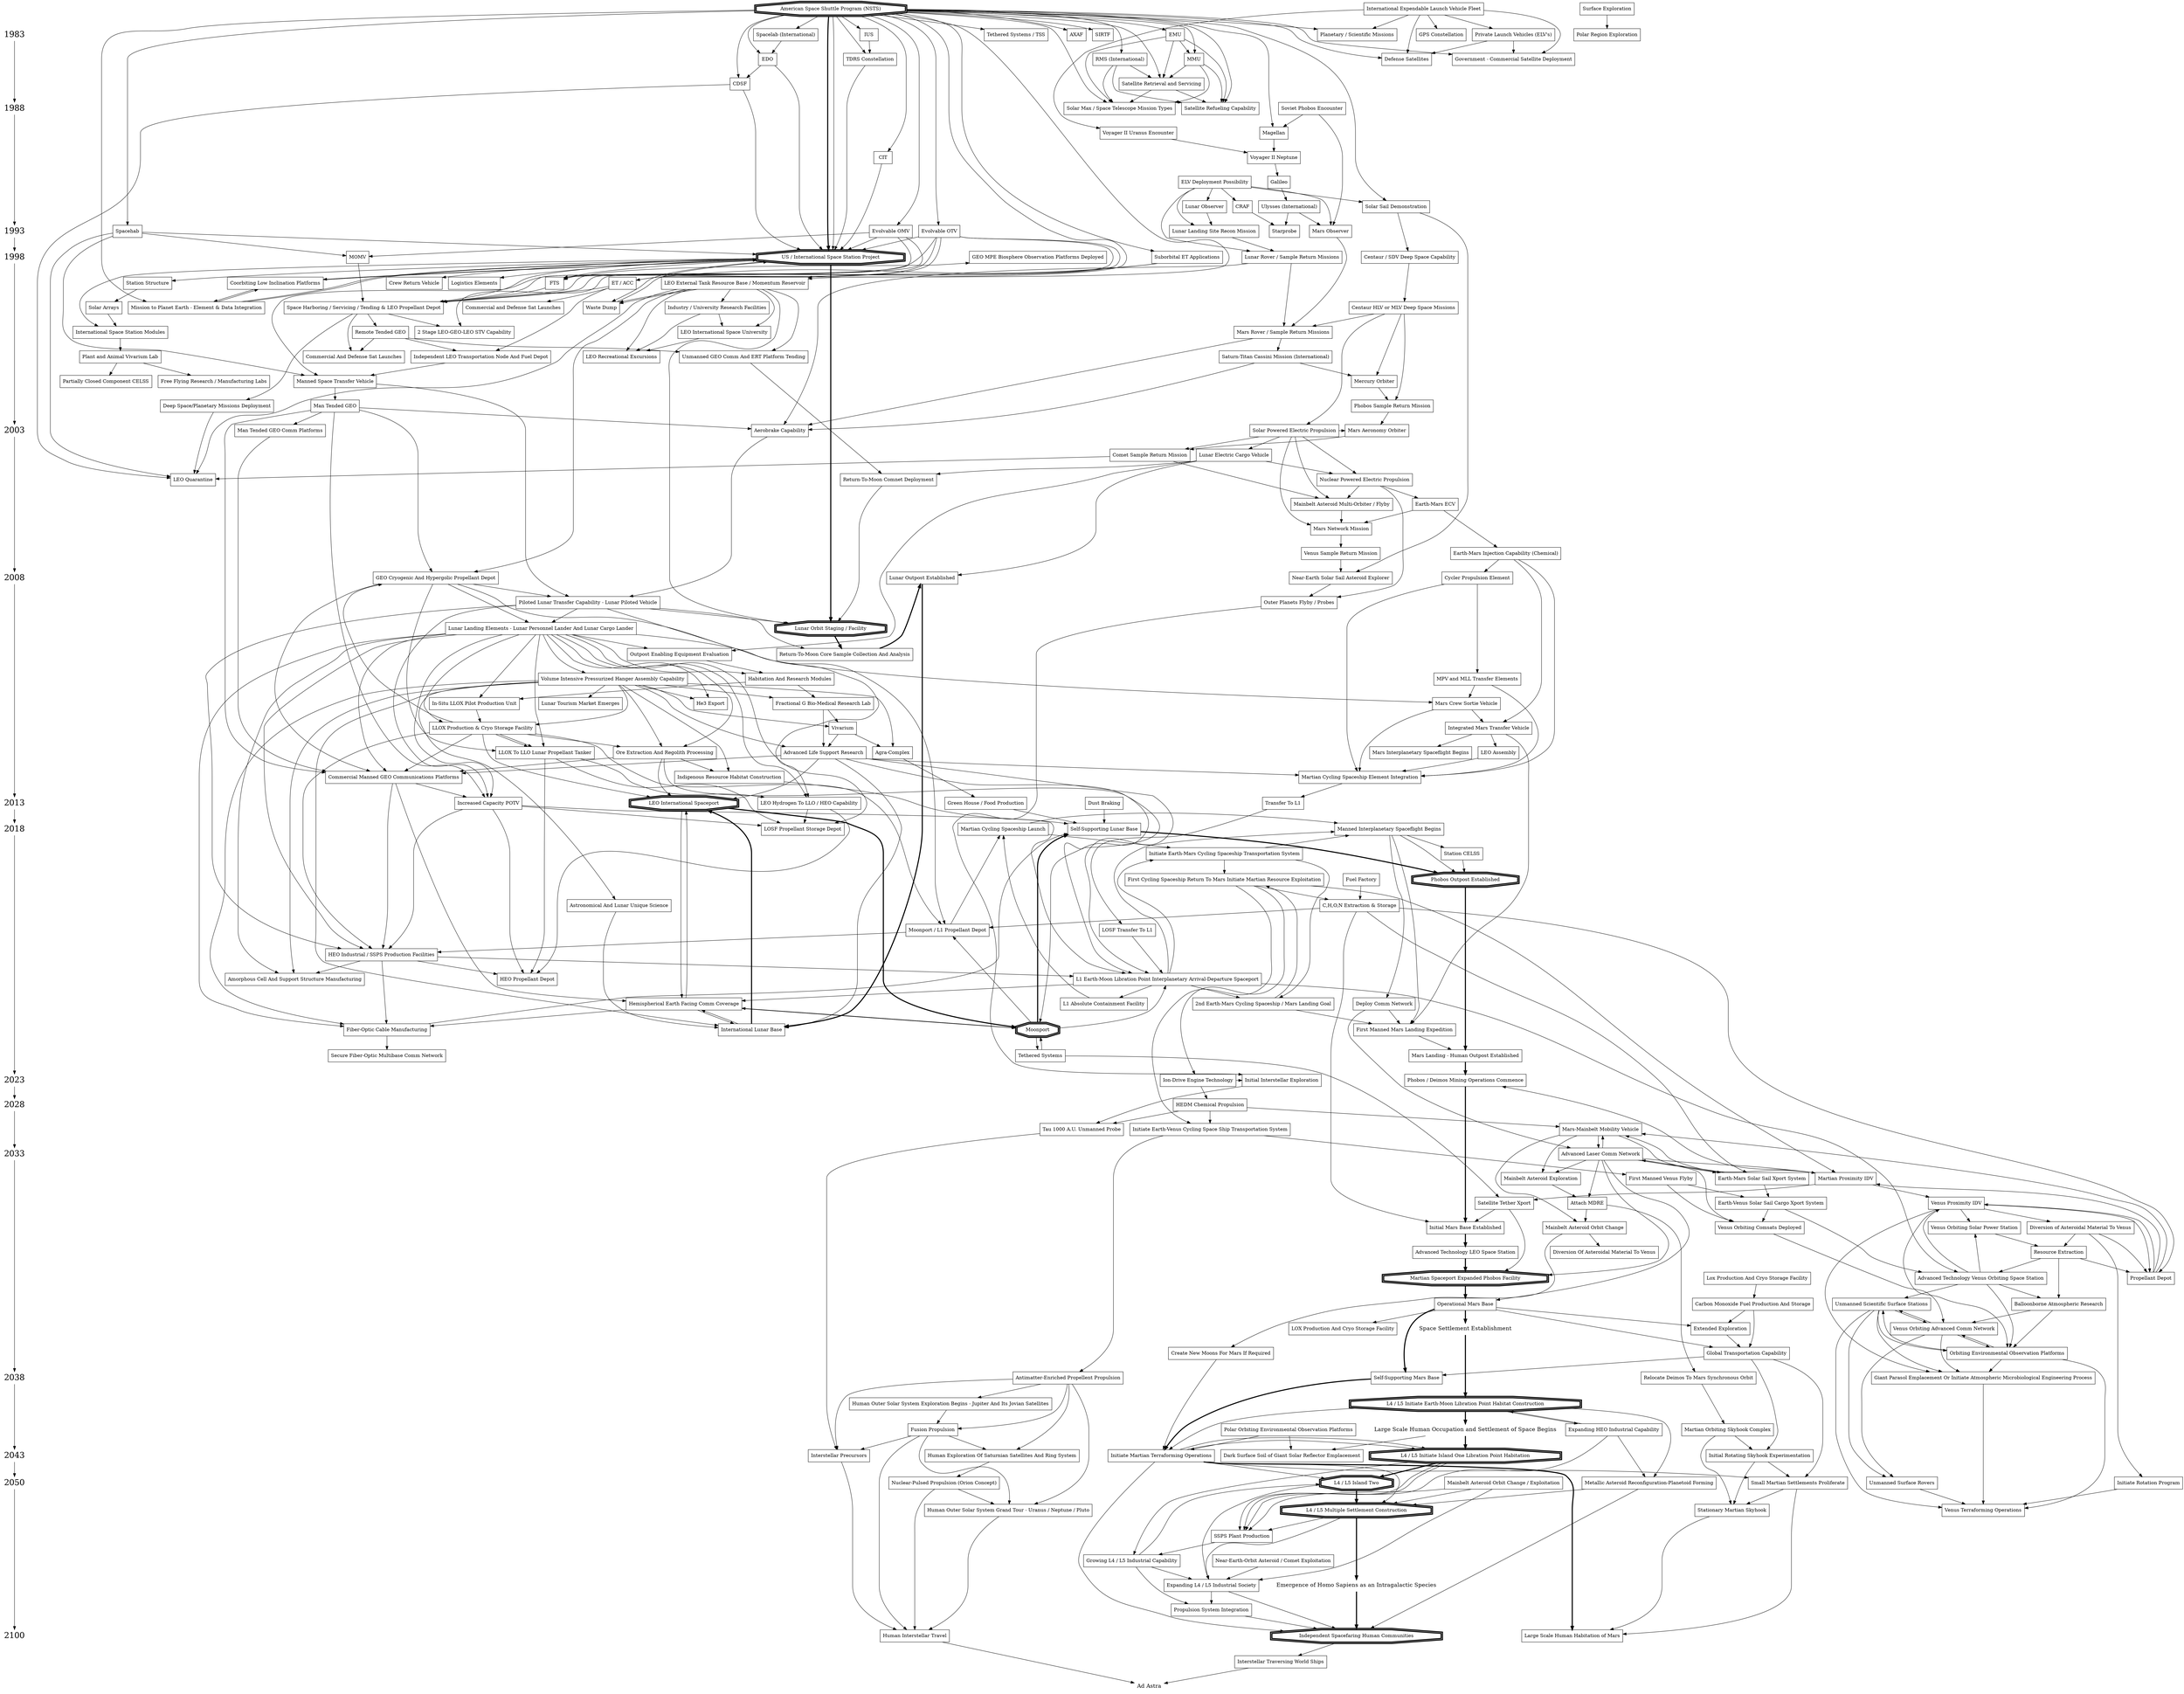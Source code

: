 digraph GRAPH_0 {

node [shape="box"];


{ node [shape=plaintext, fontsize=24];
  /* the time-line graph */
  1983 -> 1988 -> 1993 -> 1998 -> 2003 -> 2008 -> 2013 -> 2018 -> 2023 -> 2028 -> 2033 -> 2038 -> 2043 -> 2050 -> 2100 
}

{ rank = same; 1983; "EMU"; "Private Launch Vehicles (ELV's)"}


/* Critical Path */

"American Space Shuttle Program (NSTS)" [penwidth=3,shape="doubleoctagon"]
"American Space Shuttle Program (NSTS)"->"US / International Space Station Project" [penwidth=3, weight=100]
"US / International Space Station Project" [penwidth=3, shape="doubleoctagon"]
"US / International Space Station Project" ->"Lunar Orbit Staging / Facility" [penwidth=3, weight=100]
"Lunar Orbit Staging / Facility" [penwidth=3,shape="doubleoctagon"]
"Lunar Orbit Staging / Facility" -> "Return-To-Moon Core Sample Collection And Analysis"  [penwidth=3, weight=100]
"Return-To-Moon Core Sample Collection And Analysis" 
"Return-To-Moon Core Sample Collection And Analysis" -> "Lunar Outpost Established"  [penwidth=3, weight=100]
"Lunar Outpost Established" 
"Lunar Outpost Established" -> "International Lunar Base"  [penwidth=3, weight=100]
"International Lunar Base"
"International Lunar Base" -> "LEO International Spaceport" [penwidth=3, weight=100]
 "LEO International Spaceport" [penwidth=3, shape="doubleoctagon"]
"LEO International Spaceport" ->  "Moonport"  [penwidth=3, weight=100]
"Moonport" [penwidth=3, shape="doubleoctagon"]
"Moonport" -> "Self-Supporting Lunar Base"  [penwidth=3, weight=100]
"Self-Supporting Lunar Base"
"Self-Supporting Lunar Base" -> "Phobos Outpost Established"  [penwidth=3, weight=100]
"Phobos Outpost Established" [penwidth=3, shape="doubleoctagon"]
"Phobos Outpost Established" -> "Mars Landing - Human Outpost Established" [penwidth=3, weight=100]
"Mars Landing - Human Outpost Established" 
"Mars Landing - Human Outpost Established" -> "Phobos / Deimos Mining Operations Commence"  [penwidth=3, weight=100]
"Phobos / Deimos Mining Operations Commence"
"Phobos / Deimos Mining Operations Commence"-> "Initial Mars Base Established" [penwidth=3, weight=100] 
"Initial Mars Base Established" 
"Initial Mars Base Established"-> "Advanced Technology LEO Space Station"  [penwidth=3, weight=100]
"Advanced Technology LEO Space Station"
"Advanced Technology LEO Space Station"-> "Martian Spaceport Expanded Phobos Facility"  [penwidth=3, weight=100]
"Martian Spaceport Expanded Phobos Facility" [penwidth=3, shape="doubleoctagon"]
"Martian Spaceport Expanded Phobos Facility"-> "Operational Mars Base"  [penwidth=3, weight=100]
"Operational Mars Base"
"Operational Mars Base"-> "Self-Supporting Mars Base"  [penwidth=3, weight=100]

"Self-Supporting Mars Base"
"Self-Supporting Mars Base"-> "Initiate Martian Terraforming Operations"  [penwidth=3, weight=100]
"Initiate Martian Terraforming Operations"
"Initiate Martian Terraforming Operations"-> "Large Scale Human Habitation of Mars" [penwidth=3, weight=100]

"Operational Mars Base"-> "Space Settlement Establishment"  [penwidth=3, weight=100]
"Space Settlement Establishment" [shape=plaintext, fontsize=16]

"Space Settlement Establishment"->"L4 / L5 Initiate Earth-Moon Libration Point Habitat Construction"  [penwidth=3, weight=100]
"L4 / L5 Initiate Earth-Moon Libration Point Habitat Construction" [penwidth=3, shape="doubleoctagon"]
"L4 / L5 Initiate Earth-Moon Libration Point Habitat Construction"->"Large Scale Human Occupation and Settlement of Space Begins" [penwidth=3, weight=100]
"Large Scale Human Occupation and Settlement of Space Begins"->"L4 / L5 Initiate Island One Libration Point Habitation" [penwidth=3, weight=100]
"L4 / L5 Initiate Island One Libration Point Habitation"[penwidth=3, shape="doubleoctagon"]
"Large Scale Human Occupation and Settlement of Space Begins"  [shape=plaintext, fontsize=16]
{ rank = same; 2043; "L4 / L5 Initiate Island One Libration Point Habitation"}

"L4 / L5 Initiate Island One Libration Point Habitation"->"L4 / L5 Island Two" [penwidth=3, weight=100]
"L4 / L5 Island Two"  [penwidth=3, shape="doubleoctagon"]
{ rank = same; 2050; "L4 / L5 Island Two"}
"L4 / L5 Island Two"->"L4 / L5 Multiple Settlement Construction" [penwidth=3, weight=100]
"L4 / L5 Multiple Settlement Construction"  [penwidth=3, shape="doubleoctagon"]
"L4 / L5 Multiple Settlement Construction"->"Emergence of Homo Sapiens as an Intragalactic Species" [penwidth=3, weight=100]
"Emergence of Homo Sapiens as an Intragalactic Species"  [shape=plaintext, fontsize=16]
"Emergence of Homo Sapiens as an Intragalactic Species"->"Independent Spacefaring Human Communities" [penwidth=3, weight=100]
"Independent Spacefaring Human Communities"  [penwidth=3, shape="doubleoctagon"]
{ rank = same; 2100; "Independent Spacefaring Human Communities"}
"Independent Spacefaring Human Communities"->"Interstellar Traversing World Ships" -> "Ad Astra"
"Ad Astra"  [shape=plaintext, fontsize=16]

"Initiate Martian Terraforming Operations" ->"L4 / L5 Initiate Island One Libration Point Habitation" 


"L4 / L5 Initiate Earth-Moon Libration Point Habitat Construction"-> "Initiate Martian Terraforming Operations" 


"American Space Shuttle Program (NSTS)" -> 
{
"US / International Space Station Project" 
"RMS (International)" 
"IUS" 
"EMU" 
"Defense Satellites"
"Government - Commercial Satellite Deployment"
"Planetary / Scientific Missions"
"Spacelab (International)"
"MMU"
"Satellite Retrieval and Servicing"
"ET / ACC"
"TDRS Constellation" 
"Satellite Refueling Capability"
"Solar Max / Space Telescope Mission Types"
"Magellan"
"Spacehab"
"CDSF"
"Evolvable OMV" 
"Evolvable OTV"
"EDO"
"Suborbital ET Applications"
"LEO External Tank Resource Base / Momentum Reservoir"
"Tethered Systems / TSS"
"Mission to Planet Earth - Element & Data Integration"

"AXAF"
"SIRTF"
"CIT"

}


"Evolvable OTV"->
{
"FTS"
"2 Stage LEO-GEO-LEO STV Capability"
}
"Space Harboring / Servicing / Tending & LEO Propellant Depot" -> 
{
"2 Stage LEO-GEO-LEO STV Capability"
"GEO MPE Biosphere Observation Platforms Deployed"
"Remote Tended GEO"
"Deep Space/Planetary Missions Deployment"
"Commercial And Defense Sat Launches"
}

"Mission to Planet Earth - Element & Data Integration"->"US / International Space Station Project"
"Suborbital ET Applications"->
{
"ET / ACC"
"LEO External Tank Resource Base / Momentum Reservoir"
}
"LEO External Tank Resource Base / Momentum Reservoir"->"Waste Dump"


"EMU" -> 
{
"MMU"
"Satellite Retrieval and Servicing"
"Solar Max / Space Telescope Mission Types"
"Satellite Refueling Capability"
}

"MMU" ->
{
"Satellite Retrieval and Servicing" /* Has an extra arrow on poster */
"Satellite Refueling Capability"
"Solar Max / Space Telescope Mission Types"
}


"Satellite Retrieval and Servicing" ->
{
"Satellite Refueling Capability"
"Solar Max / Space Telescope Mission Types"
}

"International Expendable Launch Vehicle Fleet" -> 
{
"Private Launch Vehicles (ELV's)"
"Government - Commercial Satellite Deployment"
"Defense Satellites"
"Planetary / Scientific Missions"
"GPS Constellation"
"Voyager II Uranus Encounter"
}

"Private Launch Vehicles (ELV's)"-> 
{
"Government - Commercial Satellite Deployment"
"Defense Satellites"
}



{ rank = same; 1988; "Soviet Phobos Encounter" }
{ rank = same; 1988; "Satellite Refueling Capability" }

"Voyager II Uranus Encounter" -> "Voyager II Neptune"

"Soviet Phobos Encounter" ->
{
"Magellan"
"Mars Observer"
}

"Magellan" -> "Voyager II Neptune"
"Voyager II Neptune" -> "Galileo"
"Galileo" -> "Ulysses (International)"
"Ulysses (International)" -> "Mars Observer"
"ELV Deployment Possibility" -> "Mars Observer"


"RMS (International)" -> 
{
"Satellite Retrieval and Servicing"
"Satellite Refueling Capability"
"Solar Max / Space Telescope Mission Types"
}





"US / International Space Station Project" -> 
{

"FTS"
"Crew Return Vehicle"
"Station Structure"
"International Space Station Modules"
"Logistics Elements"
"Coorbiting Low Inclination Platforms"
"Space Harboring / Servicing / Tending & LEO Propellant Depot"
}


"Evolvable OMV"->
{
"FTS"
"MOMV" 
"Space Harboring / Servicing / Tending & LEO Propellant Depot"
"US / International Space Station Project"
}

"IUS" -> "TDRS Constellation"
"US / International Space Station Project"->"Waste Dump"
"Waste Dump"->"US / International Space Station Project"
"Spacelab (International)"->"EDO"->"CDSF"


"Evolvable OTV" ->
{
"US / International Space Station Project"
"Space Harboring / Servicing / Tending & LEO Propellant Depot"
"FTS"
"Manned Space Transfer Vehicle"
}

"Mission to Planet Earth - Element & Data Integration"->"US / International Space Station Project"
"LEO External Tank Resource Base / Momentum Reservoir"->
{
"Waste Dump"
"GEO Cryogenic And Hypergolic Propellant Depot"
"Industry / University Research Facilities"
"LEO International Space University"
"LEO Recreational Excursions"
"LEO Quarantine"
"Lunar Orbit Staging / Facility"
"Unmanned GEO Comm And ERT Platform Tending"
}
"Industry / University Research Facilities" ->
{
"LEO International Space University"
"LEO Recreational Excursions"
}
"LEO International Space University" -> "LEO Recreational Excursions"
"GEO Cryogenic And Hypergolic Propellant Depot" ->
{
"Lunar Landing Elements - Lunar Personnel Lander And Lunar Cargo Lander"
"Piloted Lunar Transfer Capability - Lunar Piloted Vehicle"
"Commercial Manned GEO Communications Platforms"
"LLOX To LLO Lunar Propellant Tanker"
"Moonport / L1 Propellant Depot"
}

"TDRS Constellation" -> "US / International Space Station Project"
"EDO" -> "US / International Space Station Project"
"CDSF" -> 
{
"US / International Space Station Project"
"LEO Quarantine"
}
"Spacehab" -> 
{
"US / International Space Station Project"
"LEO Quarantine"
"Manned Space Transfer Vehicle"
"MOMV"
}
"Independent LEO Transportation Node And Fuel Depot" -> "Manned Space Transfer Vehicle"
"Manned Space Transfer Vehicle" -> 
{
"Man Tended GEO"
"Piloted Lunar Transfer Capability - Lunar Piloted Vehicle"
}

"Man Tended GEO" -> 
{
"Aerobrake Capability"
"Man Tended GEO Comm Platforms"
"GEO Cryogenic And Hypergolic Propellant Depot"
"Commercial Manned GEO Communications Platforms"
"Increased Capacity POTV"
}
"Man Tended GEO Comm Platforms" -> "Commercial Manned GEO Communications Platforms"

"Commercial Manned GEO Communications Platforms" ->
{
"Increased Capacity POTV"
"HEO Industrial / SSPS Production Facilities"
"Hemispherical Earth Facing Comm Coverage"
}
"Hemispherical Earth Facing Comm Coverage" ->
{
"Fiber-Optic Cable Manufacturing"
"International Lunar Base"
"LEO International Spaceport"
"Moonport"
}

"International Lunar Base" -> "Hemispherical Earth Facing Comm Coverage"
"LEO International Spaceport" -> "Hemispherical Earth Facing Comm Coverage"
"Moonport" -> "Hemispherical Earth Facing Comm Coverage"

"Aerobrake Capability" -> "Piloted Lunar Transfer Capability - Lunar Piloted Vehicle"
"Piloted Lunar Transfer Capability - Lunar Piloted Vehicle" ->
{
"Return-To-Moon Core Sample Collection And Analysis"
"Lunar Landing Elements - Lunar Personnel Lander And Lunar Cargo Lander"
"Lunar Orbit Staging / Facility"
"Increased Capacity POTV"
"LEO Hydrogen To LLO / HEO Capability"
"HEO Industrial / SSPS Production Facilities"
}
"Lunar Landing Elements - Lunar Personnel Lander And Lunar Cargo Lander" ->
{
"Mars Crew Sortie Vehicle"
"LLOX To LLO Lunar Propellant Tanker"
"Outpost Enabling Equipment Evaluation"
"Habitation And Research Modules"
"In-Situ LLOX Pilot Production Unit"
"Volume Intensive Pressurized Hanger Assembly Capability"
"LLOX Production & Cryo Storage Facility"
"Ore Extraction And Regolith Processing"
"Amorphous Cell And Support Structure Manufacturing"
"Fiber-Optic Cable Manufacturing"
"He3 Export"
"Commercial Manned GEO Communications Platforms"
"Increased Capacity POTV"
"LEO Hydrogen To LLO / HEO Capability"
"HEO Industrial / SSPS Production Facilities"
"LOSF Propellant Storage Depot"
}
"Volume Intensive Pressurized Hanger Assembly Capability" ->
{
"Astronomical And Lunar Unique Science"
"Fractional G Bio-Medical Research Lab"
"Vivarium"
"International Lunar Base"
"LLOX Production & Cryo Storage Facility"
"Ore Extraction And Regolith Processing"
"Indigenous Resource Habitat Construction"
"Amorphous Cell And Support Structure Manufacturing"
"Fiber-Optic Cable Manufacturing"
"He3 Export"
"Lunar Tourism Market Emerges"
"Advanced Life Support Research"
"Agra-Complex"
}
"Advanced Life Support Research" ->
{
"Commercial Manned GEO Communications Platforms"
"International Lunar Base"
"LEO International Spaceport"
"Moonport"
"Martian Cycling Spaceship Element Integration"
"L1 Earth-Moon Libration Point Interplanetary Arrival-Departure Spaceport"
}

"LLOX Production & Cryo Storage Facility" -> 
{
"Commercial Manned GEO Communications Platforms"
"LEO International Spaceport"
"GEO Cryogenic And Hypergolic Propellant Depot"
"Moonport / L1 Propellant Depot"
"LLOX To LLO Lunar Propellant Tanker"
"HEO Industrial / SSPS Production Facilities"
"Ore Extraction And Regolith Processing"
}
"Moonport" -> 
{
"Moonport / L1 Propellant Depot"
"L1 Earth-Moon Libration Point Interplanetary Arrival-Departure Spaceport"
"Tethered Systems"
}
"Moonport / L1 Propellant Depot" ->
{
"HEO Industrial / SSPS Production Facilities"
"Martian Cycling Spaceship Launch"
}

"Ore Extraction And Regolith Processing" ->
{
"Commercial Manned GEO Communications Platforms"
"LEO International Spaceport"
"L1 Earth-Moon Libration Point Interplanetary Arrival-Departure Spaceport"
"Indigenous Resource Habitat Construction"
}
"Indigenous Resource Habitat Construction" -> "Self-Supporting Lunar Base"
"Increased Capacity POTV" ->
{
"L1 Earth-Moon Libration Point Interplanetary Arrival-Departure Spaceport"
"HEO Propellant Depot"
"HEO Industrial / SSPS Production Facilities"
"LOSF Propellant Storage Depot"
}
"LLOX Production & Cryo Storage Facility" ->
{
"LLOX To LLO Lunar Propellant Tanker"
}
"LLOX To LLO Lunar Propellant Tanker" ->
{
"LOSF Propellant Storage Depot"
"LEO Hydrogen To LLO / HEO Capability"
"HEO Propellant Depot"
}
"LEO Hydrogen To LLO / HEO Capability" ->
{
"LOSF Propellant Storage Depot"
"HEO Propellant Depot"
}
"HEO Industrial / SSPS Production Facilities" ->
{
"HEO Propellant Depot"
"Fiber-Optic Cable Manufacturing"
"Amorphous Cell And Support Structure Manufacturing"
"L1 Earth-Moon Libration Point Interplanetary Arrival-Departure Spaceport"
}

"Fiber-Optic Cable Manufacturing" ->
{
"Secure Fiber-Optic Multibase Comm Network"
"Self-Supporting Lunar Base"
}

"MOMV"->"Space Harboring / Servicing / Tending & LEO Propellant Depot"
"FTS"->"Space Harboring / Servicing / Tending & LEO Propellant Depot"
"ET / ACC"->
{
"Space Harboring / Servicing / Tending & LEO Propellant Depot"
"Commercial and Defense Sat Launches"
"Independent LEO Transportation Node And Fuel Depot"
}


"Coorbiting Low Inclination Platforms"->"US / International Space Station Project"
"Coorbiting Low Inclination Platforms"->"Mission to Planet Earth - Element & Data Integration"
"Mission to Planet Earth - Element & Data Integration"->"Coorbiting Low Inclination Platforms"

{ rank = same; 1993; "Mars Observer" }
"American Space Shuttle Program (NSTS)" ->  "Solar Sail Demonstration"
"ELV Deployment Possibility" -> 
{
"Solar Sail Demonstration"
"CRAF"
"Lunar Observer"
"Lunar Landing Site Recon Mission"
"Lunar Rover / Sample Return Missions"
}
"Solar Sail Demonstration" -> "Centaur / SDV Deep Space Capability"
"Ulysses (International)" -> "Starprobe"
"CRAF" -> "Starprobe"
"Lunar Observer" -> "Lunar Landing Site Recon Mission"
"Lunar Landing Site Recon Mission" -> "Lunar Rover / Sample Return Missions"

{ rank = same; 1998; "US / International Space Station Project"}
{ rank = same; 1998; "Lunar Rover / Sample Return Missions"}
{ rank = same; 1998; "GEO MPE Biosphere Observation Platforms Deployed"}

"CIT" -> "US / International Space Station Project"
"Plant and Animal Vivarium Lab" -> "Free Flying Research / Manufacturing Labs"



"Station Structure" -> "Solar Arrays" ->"International Space Station Modules"
"International Space Station Modules" ->"Plant and Animal Vivarium Lab"->"Partially Closed Component CELSS"


"Lunar Rover / Sample Return Missions" -> 
{
"Mars Rover / Sample Return Missions"
"Aerobrake Capability"
}

"Mars Observer" -> "Mars Rover / Sample Return Missions"
"Centaur / SDV Deep Space Capability" -> "Centaur HLV or MLV Deep Space Missions"
"Centaur HLV or MLV Deep Space Missions" -> 
{
"Mars Rover / Sample Return Missions"
"Mercury Orbiter"
"Phobos Sample Return Mission"
"Solar Powered Electric Propulsion"
}

"Mars Rover / Sample Return Missions" -> 
{
"Saturn-Titan Cassini Mission (International)"
"Aerobrake Capability"
}
"Saturn-Titan Cassini Mission (International)" ->
{
"Mercury Orbiter"
"Aerobrake Capability"
}

"Mercury Orbiter" -> "Phobos Sample Return Mission"

{ rank = same; 2003; "Solar Powered Electric Propulsion" }
{ rank = same; 2003; "Mars Aeronomy Orbiter" }
{ rank = same; 2003; "Man Tended GEO Comm Platforms" }

"Solar Powered Electric Propulsion" ->
{
"Lunar Electric Cargo Vehicle"
"Nuclear Powered Electric Propulsion"
"Mars Aeronomy Orbiter"
"Comet Sample Return Mission"
"Mainbelt Asteroid Multi-Orbiter / Flyby"
"Mars Network Mission"
}

"Phobos Sample Return Mission" -> "Mars Aeronomy Orbiter"
"Mars Aeronomy Orbiter" -> "Comet Sample Return Mission"
"Comet Sample Return Mission" ->
{
"LEO Quarantine"
"Mainbelt Asteroid Multi-Orbiter / Flyby"
}
"Mainbelt Asteroid Multi-Orbiter / Flyby" -> "Mars Network Mission"
"Mars Network Mission" -> "Venus Sample Return Mission"
"Lunar Electric Cargo Vehicle" -> 
{
"Lunar Outpost Established"
"Nuclear Powered Electric Propulsion"
"Return-To-Moon Comnet Deployment"
"Outpost Enabling Equipment Evaluation"
}
"Nuclear Powered Electric Propulsion" ->
{
"Mainbelt Asteroid Multi-Orbiter / Flyby"
"Earth-Mars ECV"
}
"Earth-Mars ECV" ->
{
"Mars Network Mission"
"Earth-Mars Injection Capability (Chemical)"
}
"Earth-Mars Injection Capability (Chemical)" -> "Cycler Propulsion Element"

{ rank = same; 2008; "Lunar Outpost Established"}
{ rank = same; 2008; "Cycler Propulsion Element"}
{ rank = same; 2008; "Near-Earth Solar Sail Asteroid Explorer"}
{ rank = same; 2008; "GEO Cryogenic And Hypergolic Propellant Depot"}

"Nuclear Powered Electric Propulsion" -> "Outer Planets Flyby / Probes"

"Earth-Mars Injection Capability (Chemical)" ->
{
"Integrated Mars Transfer Vehicle"
"Martian Cycling Spaceship Element Integration"
}
"Cycler Propulsion Element" ->
{
"MPV and MLL Transfer Elements"
"Martian Cycling Spaceship Element Integration"
}
"Solar Sail Demonstration" -> "Near-Earth Solar Sail Asteroid Explorer"
"Venus Sample Return Mission" -> "Near-Earth Solar Sail Asteroid Explorer"
"Near-Earth Solar Sail Asteroid Explorer" -> "Outer Planets Flyby / Probes"
"MPV and MLL Transfer Elements" -> 
{
"Mars Crew Sortie Vehicle"
"Martian Cycling Spaceship Element Integration"
}
"Mars Crew Sortie Vehicle" ->
{
"Integrated Mars Transfer Vehicle"
"Martian Cycling Spaceship Element Integration"
}
"Integrated Mars Transfer Vehicle" -> 
{
"LEO Assembly"
"Mars Interplanetary Spaceflight Begins"
"First Manned Mars Landing Expedition"
}

"LEO Assembly" -> "Martian Cycling Spaceship Element Integration"
"Martian Cycling Spaceship Element Integration" -> "Transfer To L1"

{ rank = same; 2013; "LEO International Spaceport" }
{ rank = same; 2013; "Transfer To L1" }
{ rank = same; 2013; "LEO Hydrogen To LLO / HEO Capability" }
"Transfer To L1" -> "LOSF Transfer To L1"
"LOSF Transfer To L1" -> "L1 Earth-Moon Libration Point Interplanetary Arrival-Departure Spaceport"
"L1 Earth-Moon Libration Point Interplanetary Arrival-Departure Spaceport" -> 
{
"L1 Absolute Containment Facility"
"Hemispherical Earth Facing Comm Coverage"
}
"L1 Absolute Containment Facility" -> "Martian Cycling Spaceship Launch"


{ rank = same; 2018; "Self-Supporting Lunar Base" }
{ rank = same; 2018; "Martian Cycling Spaceship Launch" }
{ rank = same; 2018; "Manned Interplanetary Spaceflight Begins" }
"L1 Earth-Moon Libration Point Interplanetary Arrival-Departure Spaceport" -> 
{
"Manned Interplanetary Spaceflight Begins"
"Initiate Earth-Mars Cycling Spaceship Transportation System"
"2nd Earth-Mars Cycling Spaceship / Mars Landing Goal"
"Advanced Technology Venus Orbiting Space Station"
}
"Initiate Earth-Mars Cycling Spaceship Transportation System" -> 
{
"2nd Earth-Mars Cycling Spaceship / Mars Landing Goal"
"Manned Interplanetary Spaceflight Begins"
"First Cycling Spaceship Return To Mars Initiate Martian Resource Exploitation"
}
"Martian Cycling Spaceship Launch" -> 
{
"Manned Interplanetary Spaceflight Begins"
"Initiate Earth-Mars Cycling Spaceship Transportation System"
}
"Manned Interplanetary Spaceflight Begins" ->
{
"First Manned Mars Landing Expedition"
"Deploy Comm Network"
"Station CELSS"
"Phobos Outpost Established"
}
"Deploy Comm Network" -> 
{
"Advanced Laser Comm Network"
"First Manned Mars Landing Expedition"
}

"Station CELSS" -> "Phobos Outpost Established"
"2nd Earth-Mars Cycling Spaceship / Mars Landing Goal" ->
{
"First Manned Mars Landing Expedition"
"First Cycling Spaceship Return To Mars Initiate Martian Resource Exploitation"
}
"First Manned Mars Landing Expedition" -> "Mars Landing - Human Outpost Established"
"First Cycling Spaceship Return To Mars Initiate Martian Resource Exploitation" ->
{
"Martian Proximity IDV"
"C,H,O,N Extraction & Storage"
}
"C,H,O,N Extraction & Storage" ->
{
"Moonport / L1 Propellant Depot"
"Initial Mars Base Established"
"Propellant Depot"
"Earth-Mars Solar Sail Xport System"
}
"Martian Proximity IDV" ->
{
"Phobos / Deimos Mining Operations Commence"
"Mars-Mainbelt Mobility Vehicle"
"Satellite Tether Xport"
"Venus Proximity IDV"
}

{ rank = same; 2023; "Phobos / Deimos Mining Operations Commence" }
{ rank = same; 2023; "Ion-Drive Engine Technology" }
{ rank = same; 2023; "Initial Interstellar Exploration" }

"First Cycling Spaceship Return To Mars Initiate Martian Resource Exploitation" -> "Ion-Drive Engine Technology"
"Ion-Drive Engine Technology" ->
{
"Initial Interstellar Exploration"
"HEDM Chemical Propulsion"
}
"Outer Planets Flyby / Probes" -> "Initial Interstellar Exploration"
"Initial Interstellar Exploration" -> "Tau 1000 A.U. Unmanned Probe"
"HEDM Chemical Propulsion" -> 
{
"Tau 1000 A.U. Unmanned Probe"
"Mars-Mainbelt Mobility Vehicle"
}
"Mars-Mainbelt Mobility Vehicle" ->
{
"Advanced Laser Comm Network"
"Mainbelt Asteroid Exploration"
"Earth-Mars Solar Sail Xport System"
"Mainbelt Asteroid Orbit Change"
}
"Advanced Laser Comm Network" ->
{
"Martian Proximity IDV"
"Mars-Mainbelt Mobility Vehicle"
"Earth-Mars Solar Sail Xport System"
"Venus Orbiting Comsats Deployed"
"Attach MDRE"
"Mainbelt Asteroid Exploration"
"Martian Spaceport Expanded Phobos Facility"
"Operational Mars Base"
}
"Earth-Mars Solar Sail Xport System" ->
{
"Advanced Laser Comm Network"
"Earth-Venus Solar Sail Cargo Xport System"
}

{ rank = same; 2028; "HEDM Chemical Propulsion" }

"L4 / L5 Initiate Earth-Moon Libration Point Habitat Construction"->"Expanding HEO Industrial Capability"
"Expanding HEO Industrial Capability"->"L4 / L5 Initiate Earth-Moon Libration Point Habitat Construction"
"L4 / L5 Initiate Earth-Moon Libration Point Habitat Construction"->"Metallic Asteroid Reconfiguration-Planetoid Forming"
"Expanding HEO Industrial Capability"->"Metallic Asteroid Reconfiguration-Planetoid Forming"

"Large Scale Human Occupation and Settlement of Space Begins"->"Dark Surface Soil of Giant Solar Reflector Emplacement"
"Polar Orbiting Environmental Observation Platforms"->"Dark Surface Soil of Giant Solar Reflector Emplacement"

"Expanding HEO Industrial Capability"->"SSPS Plant Production"
"L4 / L5 Initiate Island One Libration Point Habitation"->"SSPS Plant Production"


"Polar Orbiting Environmental Observation Platforms"->"Initiate Martian Terraforming Operations"

"HEDM Chemical Propulsion" -> "Initiate Earth-Venus Cycling Space Ship Transportation System"
"Initiate Earth-Venus Cycling Space Ship Transportation System" ->
{
"Antimatter-Enriched Propellent Propulsion"
"First Manned Venus Flyby"
}
"First Cycling Spaceship Return To Mars Initiate Martian Resource Exploitation" -> "Initiate Earth-Venus Cycling Space Ship Transportation System" 
"Antimatter-Enriched Propellent Propulsion" -> "Human Outer Solar System Exploration Begins - Jupiter And Its Jovian Satellites"
"First Manned Venus Flyby" ->
{
"Earth-Venus Solar Sail Cargo Xport System"
"Venus Orbiting Comsats Deployed"
}
"Earth-Venus Solar Sail Cargo Xport System" ->
{
"Venus Orbiting Comsats Deployed"
"Advanced Technology Venus Orbiting Space Station"
}
"Venus Orbiting Comsats Deployed" -> "Venus Orbiting Advanced Comm Network"
"Advanced Technology Venus Orbiting Space Station" ->
{
"Venus Proximity IDV"
"Venus Orbiting Solar Power Station"
"Balloonborne Atmospheric Research"
"Orbiting Environmental Observation Platforms"
"Unmanned Scientific Surface Stations"
}

"Venus Proximity IDV" ->
{
"Propellant Depot" /* There are two propellant depots - one by Venus Proximity IDV and the other below C,H,O,N Extraction & Storage */
"Diversion of Asteroidal Material To Venus"
"Venus Orbiting Solar Power Station"
"Orbiting Environmental Observation Platforms"
"Giant Parasol Emplacement Or Initiate Atmospheric Microbiological Engineering Process"
}
"Propellant Depot" -> "Venus Proximity IDV"
"Diversion of Asteroidal Material To Venus" ->
{
"Propellant Depot"
"Resource Extraction"
"Initiate Rotation Program"
}
"Venus Orbiting Solar Power Station" -> "Resource Extraction"
"Resource Extraction" ->
{
"Advanced Technology Venus Orbiting Space Station"
"Balloonborne Atmospheric Research"
"Propellant Depot"
}
"Balloonborne Atmospheric Research" ->
{
"Venus Orbiting Advanced Comm Network"
"Orbiting Environmental Observation Platforms"
}
"Venus Orbiting Advanced Comm Network" ->
{
"Orbiting Environmental Observation Platforms"
"Giant Parasol Emplacement Or Initiate Atmospheric Microbiological Engineering Process"
"Unmanned Scientific Surface Stations"
"Unmanned Surface Rovers"
}
"Orbiting Environmental Observation Platforms" ->
{
"Venus Orbiting Advanced Comm Network"
"Unmanned Scientific Surface Stations"
"Giant Parasol Emplacement Or Initiate Atmospheric Microbiological Engineering Process"
"Venus Terraforming Operations"
}
"Unmanned Scientific Surface Stations" ->
{
"Orbiting Environmental Observation Platforms"
"Venus Orbiting Advanced Comm Network"
"Unmanned Surface Rovers"
"Giant Parasol Emplacement Or Initiate Atmospheric Microbiological Engineering Process"
"Venus Terraforming Operations"
}
"Unmanned Surface Rovers" -> "Venus Terraforming Operations"

{ rank = same; 2050; "Unmanned Surface Rovers" }
{ rank = same; 2050; "Initiate Rotation Program" }
"Initiate Rotation Program" -> "Venus Terraforming Operations"
"Giant Parasol Emplacement Or Initiate Atmospheric Microbiological Engineering Process" -> "Venus Terraforming Operations"



{ rank = same; 2038; "Self-Supporting Mars Base" }
{ rank = same; 2038; "Antimatter-Enriched Propellent Propulsion" }
"Human Outer Solar System Exploration Begins - Jupiter And Its Jovian Satellites" -> "Fusion Propulsion"
"Antimatter-Enriched Propellent Propulsion" -> "Fusion Propulsion"

{ rank = same; 2043; "Initiate Martian Terraforming Operations" }
{ rank = same; 2043; "Interstellar Precursors" }
"Fusion Propulsion" ->
{
"Interstellar Precursors"
"Human Exploration Of Saturnian Satellites And Ring System"
}
"Tau 1000 A.U. Unmanned Probe" -> "Interstellar Precursors"
"Antimatter-Enriched Propellent Propulsion" -> 
{
"Human Exploration Of Saturnian Satellites And Ring System"
"Interstellar Precursors"
}

{ rank = same; 2050; "Nuclear-Pulsed Propulsion (Orion Concept)" }
"Human Exploration Of Saturnian Satellites And Ring System" -> "Nuclear-Pulsed Propulsion (Orion Concept)"
"Nuclear-Pulsed Propulsion (Orion Concept)" -> "Human Outer Solar System Grand Tour - Uranus / Neptune / Pluto"
"Fusion Propulsion" -> "Human Outer Solar System Grand Tour - Uranus / Neptune / Pluto"
"Antimatter-Enriched Propellent Propulsion" -> "Human Outer Solar System Grand Tour - Uranus / Neptune / Pluto"

{ rank = same; 2100; "Large Scale Human Habitation of Mars" }
{ rank = same; 2100; "Human Interstellar Travel" }
"Interstellar Precursors" -> "Human Interstellar Travel"
"Human Outer Solar System Grand Tour - Uranus / Neptune / Pluto" -> "Human Interstellar Travel"
"Nuclear-Pulsed Propulsion (Orion Concept)" -> "Human Interstellar Travel"
"Fusion Propulsion" -> "Human Interstellar Travel"
"Human Interstellar Travel" -> "Ad Astra"



"Propulsion System Integration"->"Independent Spacefaring Human Communities"
"Expanding L4 / L5 Industrial Society"->"Propulsion System Integration"
"Expanding L4 / L5 Industrial Society"->"Independent Spacefaring Human Communities"
"Growing L4 / L5 Industrial Capability"->"Propulsion System Integration"
"Growing L4 / L5 Industrial Capability"->"Expanding L4 / L5 Industrial Society"
"SSPS Plant Production"->"Growing L4 / L5 Industrial Capability"
"Growing L4 / L5 Industrial Capability"->"L4 / L5 Island Two"
"L4 / L5 Island Two"->"Expanding L4 / L5 Industrial Society"
"L4 / L5 Multiple Settlement Construction"->"SSPS Plant Production"
"L4 / L5 Initiate Island One Libration Point Habitation"->"SSPS Plant Production"
"L4 / L5 Multiple Settlement Construction"->"Expanding L4 / L5 Industrial Society"
"L4 / L5 Initiate Island One Libration Point Habitation"->"Growing L4 / L5 Industrial Capability"
"Metallic Asteroid Reconfiguration-Planetoid Forming"->"Independent Spacefaring Human Communities"
"Metallic Asteroid Reconfiguration-Planetoid Forming"->"L4 / L5 Multiple Settlement Construction"
"Near-Earth-Orbit Asteroid / Comet Exploitation"->"Expanding L4 / L5 Industrial Society"
"Mainbelt Asteroid Orbit Change / Exploitation"->
{
"SSPS Plant Production"
"Expanding L4 / L5 Industrial Society"
"L4 / L5 Multiple Settlement Construction"
}
"Initiate Martian Terraforming Operations"->
{
"L4 / L5 Initiate Island One Libration Point Habitation"
"L4 / L5 Island Two"
"L4 / L5 Multiple Settlement Construction"
"Independent Spacefaring Human Communities"
"Small Martian Settlements Proliferate"
}

"Remote Tended GEO" ->
{
"Independent LEO Transportation Node And Fuel Depot"
"Commercial And Defense Sat Launches"
"Unmanned GEO Comm And ERT Platform Tending"
}

"Deep Space/Planetary Missions Deployment" -> "LEO Quarantine"
"Unmanned GEO Comm And ERT Platform Tending" -> "Return-To-Moon Comnet Deployment"
"Return-To-Moon Comnet Deployment" -> "Lunar Orbit Staging / Facility"
"Outpost Enabling Equipment Evaluation" -> "Habitation And Research Modules"
"Habitation And Research Modules" ->
{
"In-Situ LLOX Pilot Production Unit"
"Fractional G Bio-Medical Research Lab"
}
"In-Situ LLOX Pilot Production Unit" -> "LLOX Production & Cryo Storage Facility"
"Astronomical And Lunar Unique Science" -> "International Lunar Base"
"Fractional G Bio-Medical Research Lab" ->
{
"Vivarium"
"Advanced Life Support Research"
}
"Vivarium" ->
{
"Advanced Life Support Research"
"Agra-Complex"
}
"Agra-Complex" -> "Green House / Food Production" -> "Self-Supporting Lunar Base"
"Tethered Systems" -> 
{
"Satellite Tether Xport"
"Moonport"
}
"Dust Braking" -> "Self-Supporting Lunar Base"
"Fuel Factory" -> "C,H,O,N Extraction & Storage"
"Surface Exploration" -> "Polar Region Exploration"
"Propellant Depot" -> /* One of two */
{
"Martian Proximity IDV"
"Mars-Mainbelt Mobility Vehicle"
}
"Satellite Tether Xport" ->
{
"Initial Mars Base Established"
"Martian Spaceport Expanded Phobos Facility"
}
"Mainbelt Asteroid Exploration" -> "Attach MDRE"
"Attach MDRE" ->
{
"Mainbelt Asteroid Orbit Change"
"Relocate Deimos To Mars Synchronous Orbit"
}
"Mainbelt Asteroid Orbit Change" ->
{
"Create New Moons For Mars If Required"
"Diversion Of Asteroidal Material To Venus"
}
"Operational Mars Base" ->
{
"LOX Production And Cryo Storage Facility"
"Extended Exploration"
"Global Transportation Capability"
}
"Lox Production And Cryo Storage Facility" -> "Carbon Monoxide Fuel Production And Storage"
"Carbon Monoxide Fuel Production And Storage" ->
{
"Extended Exploration"
"Global Transportation Capability"
}
"Extended Exploration" -> "Global Transportation Capability"
"Global Transportation Capability" ->
{
"Self-Supporting Mars Base"
"Initial Rotating Skyhook Experimentation"
"Small Martian Settlements Proliferate"
}
"Create New Moons For Mars If Required" -> "Initiate Martian Terraforming Operations"
"Relocate Deimos To Mars Synchronous Orbit" -> "Martian Orbiting Skyhook Complex"
"Martian Orbiting Skyhook Complex" ->
{
"Stationary Martian Skyhook"
"Initial Rotating Skyhook Experimentation"
}
"Initial Rotating Skyhook Experimentation" ->
{
"Small Martian Settlements Proliferate"
"Stationary Martian Skyhook"
}
"Small Martian Settlements Proliferate" ->
{
"Stationary Martian Skyhook"
"Large Scale Human Habitation of Mars"
}
"Stationary Martian Skyhook" -> "Large Scale Human Habitation of Mars"
}
